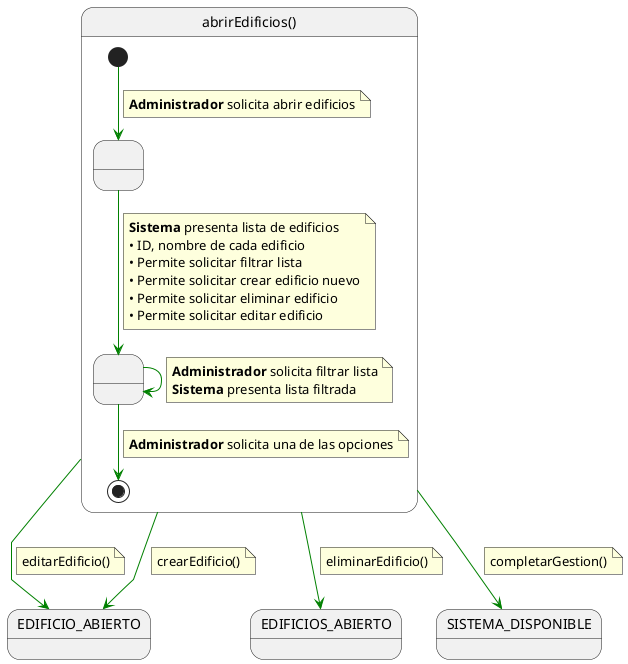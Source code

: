 @startuml abrirEdificios

skinparam linetype polyline

state abrirEdificios as "abrirEdificios()" {

    state " " as MostrandoLista
    state " " as FiltrandoLista

    [*] -[#green]-> MostrandoLista 
    note on link
    <b>Administrador</b> solicita abrir edificios
    end note    
    
    MostrandoLista -[#green]-> FiltrandoLista
    note on link
    <b>Sistema</b> presenta lista de edificios
    • ID, nombre de cada edificio
    • Permite solicitar filtrar lista
    • Permite solicitar crear edificio nuevo
    • Permite solicitar eliminar edificio
    • Permite solicitar editar edificio
    end note
    
    FiltrandoLista -[#green]-> FiltrandoLista
    note on link
    <b>Administrador</b> solicita filtrar lista
    <b>Sistema</b> presenta lista filtrada
    end note
    
    FiltrandoLista -[#green]-> [*]
    note on link
    <b>Administrador</b> solicita una de las opciones
    end note
}

abrirEdificios -[#green]-> EDIFICIO_ABIERTO
note on link
editarEdificio()
end note

abrirEdificios -[#green]-> EDIFICIO_ABIERTO
note on link
crearEdificio()
end note

abrirEdificios -[#green]-> EDIFICIOS_ABIERTO
note on link
eliminarEdificio()
end note

abrirEdificios -[#green]-> SISTEMA_DISPONIBLE
note on link
completarGestion()
end note

@enduml